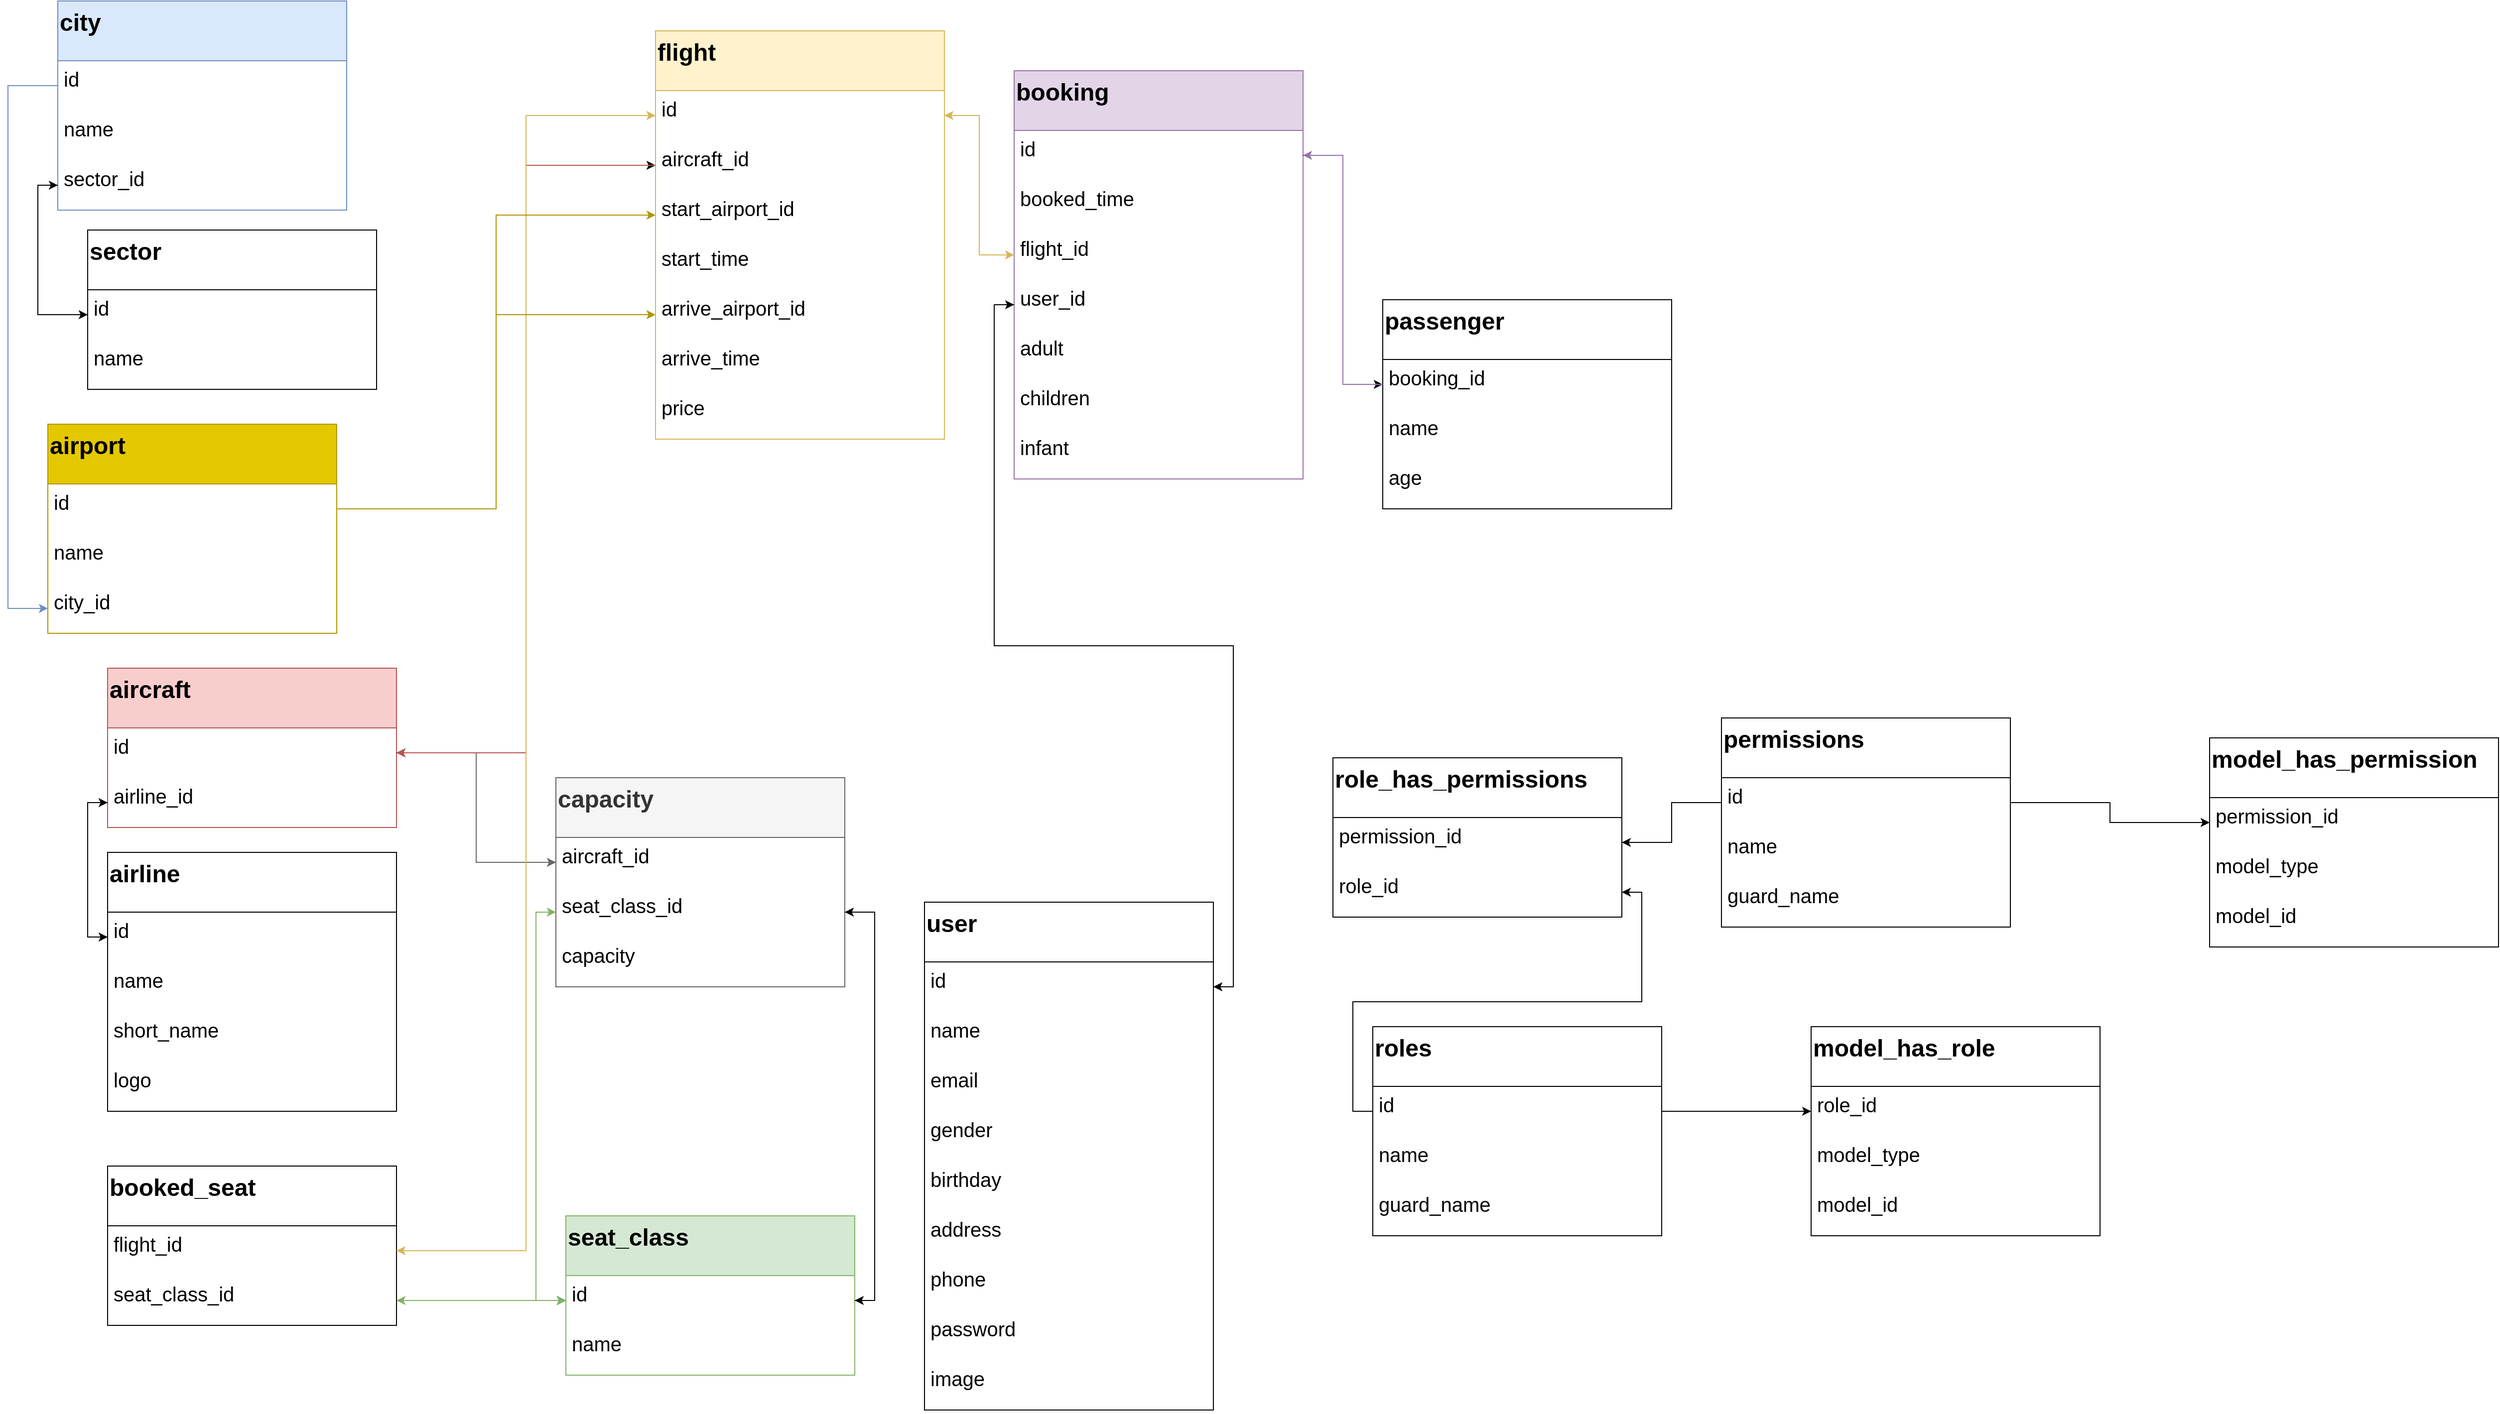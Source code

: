 <mxfile version="14.7.6" type="github">
  <diagram id="SoRXDnjwO3ZmQfN1C3io" name="Page-1">
    <mxGraphModel dx="3866" dy="1608" grid="1" gridSize="10" guides="1" tooltips="1" connect="1" arrows="1" fold="1" page="1" pageScale="1" pageWidth="583" pageHeight="827" math="0" shadow="0">
      <root>
        <mxCell id="0" />
        <mxCell id="1" parent="0" />
        <mxCell id="cjGhIyGhjkN-l4axuEIg-139" value="aircraft" style="swimlane;fontStyle=1;childLayout=stackLayout;horizontal=1;startSize=60;horizontalStack=0;resizeParent=1;resizeParentMax=0;resizeLast=0;collapsible=1;marginBottom=0;fontSize=24;strokeColor=#b85450;align=left;verticalAlign=top;fillColor=#f8cecc;" parent="1" vertex="1">
          <mxGeometry x="-750" y="690" width="290" height="160" as="geometry">
            <mxRectangle x="550" y="930" width="110" height="60" as="alternateBounds" />
          </mxGeometry>
        </mxCell>
        <mxCell id="cjGhIyGhjkN-l4axuEIg-140" value="id" style="text;strokeColor=none;fillColor=none;align=left;verticalAlign=top;spacingLeft=4;spacingRight=4;overflow=hidden;rotatable=0;points=[[0,0.5],[1,0.5]];portConstraint=eastwest;fontSize=20;" parent="cjGhIyGhjkN-l4axuEIg-139" vertex="1">
          <mxGeometry y="60" width="290" height="50" as="geometry" />
        </mxCell>
        <mxCell id="cjGhIyGhjkN-l4axuEIg-141" value="airline_id" style="text;strokeColor=none;fillColor=none;align=left;verticalAlign=top;spacingLeft=4;spacingRight=4;overflow=hidden;rotatable=0;points=[[0,0.5],[1,0.5]];portConstraint=eastwest;fontSize=20;" parent="cjGhIyGhjkN-l4axuEIg-139" vertex="1">
          <mxGeometry y="110" width="290" height="50" as="geometry" />
        </mxCell>
        <mxCell id="cjGhIyGhjkN-l4axuEIg-152" value="airline" style="swimlane;fontStyle=1;childLayout=stackLayout;horizontal=1;startSize=60;horizontalStack=0;resizeParent=1;resizeParentMax=0;resizeLast=0;collapsible=1;marginBottom=0;fontSize=24;strokeColor=#000000;align=left;verticalAlign=top;" parent="1" vertex="1">
          <mxGeometry x="-750" y="875" width="290" height="260" as="geometry">
            <mxRectangle x="550" y="930" width="110" height="60" as="alternateBounds" />
          </mxGeometry>
        </mxCell>
        <mxCell id="cjGhIyGhjkN-l4axuEIg-153" value="id" style="text;strokeColor=none;fillColor=none;align=left;verticalAlign=top;spacingLeft=4;spacingRight=4;overflow=hidden;rotatable=0;points=[[0,0.5],[1,0.5]];portConstraint=eastwest;fontSize=20;" parent="cjGhIyGhjkN-l4axuEIg-152" vertex="1">
          <mxGeometry y="60" width="290" height="50" as="geometry" />
        </mxCell>
        <mxCell id="cjGhIyGhjkN-l4axuEIg-154" value="name" style="text;strokeColor=none;fillColor=none;align=left;verticalAlign=top;spacingLeft=4;spacingRight=4;overflow=hidden;rotatable=0;points=[[0,0.5],[1,0.5]];portConstraint=eastwest;fontSize=20;" parent="cjGhIyGhjkN-l4axuEIg-152" vertex="1">
          <mxGeometry y="110" width="290" height="50" as="geometry" />
        </mxCell>
        <mxCell id="cjGhIyGhjkN-l4axuEIg-155" value="short_name" style="text;strokeColor=none;fillColor=none;align=left;verticalAlign=top;spacingLeft=4;spacingRight=4;overflow=hidden;rotatable=0;points=[[0,0.5],[1,0.5]];portConstraint=eastwest;fontSize=20;" parent="cjGhIyGhjkN-l4axuEIg-152" vertex="1">
          <mxGeometry y="160" width="290" height="50" as="geometry" />
        </mxCell>
        <mxCell id="cjGhIyGhjkN-l4axuEIg-156" value="logo" style="text;strokeColor=none;fillColor=none;align=left;verticalAlign=top;spacingLeft=4;spacingRight=4;overflow=hidden;rotatable=0;points=[[0,0.5],[1,0.5]];portConstraint=eastwest;fontSize=20;" parent="cjGhIyGhjkN-l4axuEIg-152" vertex="1">
          <mxGeometry y="210" width="290" height="50" as="geometry" />
        </mxCell>
        <mxCell id="cjGhIyGhjkN-l4axuEIg-157" value="booked_seat" style="swimlane;fontStyle=1;childLayout=stackLayout;horizontal=1;startSize=60;horizontalStack=0;resizeParent=1;resizeParentMax=0;resizeLast=0;collapsible=1;marginBottom=0;fontSize=24;strokeColor=#000000;align=left;verticalAlign=top;" parent="1" vertex="1">
          <mxGeometry x="-750" y="1190" width="290" height="160" as="geometry">
            <mxRectangle x="550" y="930" width="110" height="60" as="alternateBounds" />
          </mxGeometry>
        </mxCell>
        <mxCell id="cjGhIyGhjkN-l4axuEIg-158" value="flight_id" style="text;strokeColor=none;fillColor=none;align=left;verticalAlign=top;spacingLeft=4;spacingRight=4;overflow=hidden;rotatable=0;points=[[0,0.5],[1,0.5]];portConstraint=eastwest;fontSize=20;" parent="cjGhIyGhjkN-l4axuEIg-157" vertex="1">
          <mxGeometry y="60" width="290" height="50" as="geometry" />
        </mxCell>
        <mxCell id="cjGhIyGhjkN-l4axuEIg-159" value="seat_class_id" style="text;strokeColor=none;fillColor=none;align=left;verticalAlign=top;spacingLeft=4;spacingRight=4;overflow=hidden;rotatable=0;points=[[0,0.5],[1,0.5]];portConstraint=eastwest;fontSize=20;" parent="cjGhIyGhjkN-l4axuEIg-157" vertex="1">
          <mxGeometry y="110" width="290" height="50" as="geometry" />
        </mxCell>
        <mxCell id="cjGhIyGhjkN-l4axuEIg-160" value="booking" style="swimlane;fontStyle=1;childLayout=stackLayout;horizontal=1;startSize=60;horizontalStack=0;resizeParent=1;resizeParentMax=0;resizeLast=0;collapsible=1;marginBottom=0;fontSize=24;strokeColor=#9673a6;align=left;verticalAlign=top;fillColor=#e1d5e7;" parent="1" vertex="1">
          <mxGeometry x="160" y="90" width="290" height="410" as="geometry">
            <mxRectangle x="550" y="930" width="110" height="60" as="alternateBounds" />
          </mxGeometry>
        </mxCell>
        <mxCell id="cjGhIyGhjkN-l4axuEIg-161" value="id" style="text;strokeColor=none;fillColor=none;align=left;verticalAlign=top;spacingLeft=4;spacingRight=4;overflow=hidden;rotatable=0;points=[[0,0.5],[1,0.5]];portConstraint=eastwest;fontSize=20;" parent="cjGhIyGhjkN-l4axuEIg-160" vertex="1">
          <mxGeometry y="60" width="290" height="50" as="geometry" />
        </mxCell>
        <mxCell id="cjGhIyGhjkN-l4axuEIg-162" value="booked_time" style="text;strokeColor=none;fillColor=none;align=left;verticalAlign=top;spacingLeft=4;spacingRight=4;overflow=hidden;rotatable=0;points=[[0,0.5],[1,0.5]];portConstraint=eastwest;fontSize=20;" parent="cjGhIyGhjkN-l4axuEIg-160" vertex="1">
          <mxGeometry y="110" width="290" height="50" as="geometry" />
        </mxCell>
        <mxCell id="cjGhIyGhjkN-l4axuEIg-163" value="flight_id" style="text;strokeColor=none;fillColor=none;align=left;verticalAlign=top;spacingLeft=4;spacingRight=4;overflow=hidden;rotatable=0;points=[[0,0.5],[1,0.5]];portConstraint=eastwest;fontSize=20;" parent="cjGhIyGhjkN-l4axuEIg-160" vertex="1">
          <mxGeometry y="160" width="290" height="50" as="geometry" />
        </mxCell>
        <mxCell id="cjGhIyGhjkN-l4axuEIg-164" value="user_id" style="text;strokeColor=none;fillColor=none;align=left;verticalAlign=top;spacingLeft=4;spacingRight=4;overflow=hidden;rotatable=0;points=[[0,0.5],[1,0.5]];portConstraint=eastwest;fontSize=20;" parent="cjGhIyGhjkN-l4axuEIg-160" vertex="1">
          <mxGeometry y="210" width="290" height="50" as="geometry" />
        </mxCell>
        <mxCell id="cjGhIyGhjkN-l4axuEIg-165" value="adult" style="text;strokeColor=none;fillColor=none;align=left;verticalAlign=top;spacingLeft=4;spacingRight=4;overflow=hidden;rotatable=0;points=[[0,0.5],[1,0.5]];portConstraint=eastwest;fontSize=20;" parent="cjGhIyGhjkN-l4axuEIg-160" vertex="1">
          <mxGeometry y="260" width="290" height="50" as="geometry" />
        </mxCell>
        <mxCell id="cjGhIyGhjkN-l4axuEIg-166" value="children" style="text;strokeColor=none;fillColor=none;align=left;verticalAlign=top;spacingLeft=4;spacingRight=4;overflow=hidden;rotatable=0;points=[[0,0.5],[1,0.5]];portConstraint=eastwest;fontSize=20;" parent="cjGhIyGhjkN-l4axuEIg-160" vertex="1">
          <mxGeometry y="310" width="290" height="50" as="geometry" />
        </mxCell>
        <mxCell id="cjGhIyGhjkN-l4axuEIg-167" value="infant" style="text;strokeColor=none;fillColor=none;align=left;verticalAlign=top;spacingLeft=4;spacingRight=4;overflow=hidden;rotatable=0;points=[[0,0.5],[1,0.5]];portConstraint=eastwest;fontSize=20;" parent="cjGhIyGhjkN-l4axuEIg-160" vertex="1">
          <mxGeometry y="360" width="290" height="50" as="geometry" />
        </mxCell>
        <mxCell id="cjGhIyGhjkN-l4axuEIg-168" value="capacity" style="swimlane;fontStyle=1;childLayout=stackLayout;horizontal=1;startSize=60;horizontalStack=0;resizeParent=1;resizeParentMax=0;resizeLast=0;collapsible=1;marginBottom=0;fontSize=24;strokeColor=#666666;align=left;verticalAlign=top;fillColor=#f5f5f5;fontColor=#333333;" parent="1" vertex="1">
          <mxGeometry x="-300" y="800" width="290" height="210" as="geometry">
            <mxRectangle x="550" y="930" width="110" height="60" as="alternateBounds" />
          </mxGeometry>
        </mxCell>
        <mxCell id="cjGhIyGhjkN-l4axuEIg-169" value="aircraft_id" style="text;strokeColor=none;fillColor=none;align=left;verticalAlign=top;spacingLeft=4;spacingRight=4;overflow=hidden;rotatable=0;points=[[0,0.5],[1,0.5]];portConstraint=eastwest;fontSize=20;" parent="cjGhIyGhjkN-l4axuEIg-168" vertex="1">
          <mxGeometry y="60" width="290" height="50" as="geometry" />
        </mxCell>
        <mxCell id="cjGhIyGhjkN-l4axuEIg-170" value="seat_class_id" style="text;strokeColor=none;fillColor=none;align=left;verticalAlign=top;spacingLeft=4;spacingRight=4;overflow=hidden;rotatable=0;points=[[0,0.5],[1,0.5]];portConstraint=eastwest;fontSize=20;" parent="cjGhIyGhjkN-l4axuEIg-168" vertex="1">
          <mxGeometry y="110" width="290" height="50" as="geometry" />
        </mxCell>
        <mxCell id="cjGhIyGhjkN-l4axuEIg-171" value="capacity" style="text;strokeColor=none;fillColor=none;align=left;verticalAlign=top;spacingLeft=4;spacingRight=4;overflow=hidden;rotatable=0;points=[[0,0.5],[1,0.5]];portConstraint=eastwest;fontSize=20;" parent="cjGhIyGhjkN-l4axuEIg-168" vertex="1">
          <mxGeometry y="160" width="290" height="50" as="geometry" />
        </mxCell>
        <mxCell id="cjGhIyGhjkN-l4axuEIg-172" value="city" style="swimlane;fontStyle=1;childLayout=stackLayout;horizontal=1;startSize=60;horizontalStack=0;resizeParent=1;resizeParentMax=0;resizeLast=0;collapsible=1;marginBottom=0;fontSize=24;strokeColor=#6c8ebf;align=left;verticalAlign=top;fillColor=#dae8fc;" parent="1" vertex="1">
          <mxGeometry x="-800" y="20" width="290" height="210" as="geometry">
            <mxRectangle x="550" y="930" width="110" height="60" as="alternateBounds" />
          </mxGeometry>
        </mxCell>
        <mxCell id="cjGhIyGhjkN-l4axuEIg-173" value="id" style="text;strokeColor=none;fillColor=none;align=left;verticalAlign=top;spacingLeft=4;spacingRight=4;overflow=hidden;rotatable=0;points=[[0,0.5],[1,0.5]];portConstraint=eastwest;fontSize=20;" parent="cjGhIyGhjkN-l4axuEIg-172" vertex="1">
          <mxGeometry y="60" width="290" height="50" as="geometry" />
        </mxCell>
        <mxCell id="cjGhIyGhjkN-l4axuEIg-174" value="name" style="text;strokeColor=none;fillColor=none;align=left;verticalAlign=top;spacingLeft=4;spacingRight=4;overflow=hidden;rotatable=0;points=[[0,0.5],[1,0.5]];portConstraint=eastwest;fontSize=20;" parent="cjGhIyGhjkN-l4axuEIg-172" vertex="1">
          <mxGeometry y="110" width="290" height="50" as="geometry" />
        </mxCell>
        <mxCell id="cjGhIyGhjkN-l4axuEIg-175" value="sector_id" style="text;strokeColor=none;fillColor=none;align=left;verticalAlign=top;spacingLeft=4;spacingRight=4;overflow=hidden;rotatable=0;points=[[0,0.5],[1,0.5]];portConstraint=eastwest;fontSize=20;" parent="cjGhIyGhjkN-l4axuEIg-172" vertex="1">
          <mxGeometry y="160" width="290" height="50" as="geometry" />
        </mxCell>
        <mxCell id="cjGhIyGhjkN-l4axuEIg-176" value="flight" style="swimlane;fontStyle=1;childLayout=stackLayout;horizontal=1;startSize=60;horizontalStack=0;resizeParent=1;resizeParentMax=0;resizeLast=0;collapsible=1;marginBottom=0;fontSize=24;strokeColor=#d6b656;align=left;verticalAlign=top;fillColor=#fff2cc;" parent="1" vertex="1">
          <mxGeometry x="-200" y="50" width="290" height="410" as="geometry">
            <mxRectangle x="550" y="930" width="110" height="60" as="alternateBounds" />
          </mxGeometry>
        </mxCell>
        <mxCell id="cjGhIyGhjkN-l4axuEIg-177" value="id" style="text;strokeColor=none;fillColor=none;align=left;verticalAlign=top;spacingLeft=4;spacingRight=4;overflow=hidden;rotatable=0;points=[[0,0.5],[1,0.5]];portConstraint=eastwest;fontSize=20;" parent="cjGhIyGhjkN-l4axuEIg-176" vertex="1">
          <mxGeometry y="60" width="290" height="50" as="geometry" />
        </mxCell>
        <mxCell id="cjGhIyGhjkN-l4axuEIg-178" value="aircraft_id" style="text;strokeColor=none;fillColor=none;align=left;verticalAlign=top;spacingLeft=4;spacingRight=4;overflow=hidden;rotatable=0;points=[[0,0.5],[1,0.5]];portConstraint=eastwest;fontSize=20;" parent="cjGhIyGhjkN-l4axuEIg-176" vertex="1">
          <mxGeometry y="110" width="290" height="50" as="geometry" />
        </mxCell>
        <mxCell id="cjGhIyGhjkN-l4axuEIg-179" value="start_airport_id" style="text;strokeColor=none;fillColor=none;align=left;verticalAlign=top;spacingLeft=4;spacingRight=4;overflow=hidden;rotatable=0;points=[[0,0.5],[1,0.5]];portConstraint=eastwest;fontSize=20;" parent="cjGhIyGhjkN-l4axuEIg-176" vertex="1">
          <mxGeometry y="160" width="290" height="50" as="geometry" />
        </mxCell>
        <mxCell id="cjGhIyGhjkN-l4axuEIg-180" value="start_time" style="text;strokeColor=none;fillColor=none;align=left;verticalAlign=top;spacingLeft=4;spacingRight=4;overflow=hidden;rotatable=0;points=[[0,0.5],[1,0.5]];portConstraint=eastwest;fontSize=20;" parent="cjGhIyGhjkN-l4axuEIg-176" vertex="1">
          <mxGeometry y="210" width="290" height="50" as="geometry" />
        </mxCell>
        <mxCell id="cjGhIyGhjkN-l4axuEIg-181" value="arrive_airport_id" style="text;strokeColor=none;fillColor=none;align=left;verticalAlign=top;spacingLeft=4;spacingRight=4;overflow=hidden;rotatable=0;points=[[0,0.5],[1,0.5]];portConstraint=eastwest;fontSize=20;" parent="cjGhIyGhjkN-l4axuEIg-176" vertex="1">
          <mxGeometry y="260" width="290" height="50" as="geometry" />
        </mxCell>
        <mxCell id="cjGhIyGhjkN-l4axuEIg-182" value="arrive_time" style="text;strokeColor=none;fillColor=none;align=left;verticalAlign=top;spacingLeft=4;spacingRight=4;overflow=hidden;rotatable=0;points=[[0,0.5],[1,0.5]];portConstraint=eastwest;fontSize=20;" parent="cjGhIyGhjkN-l4axuEIg-176" vertex="1">
          <mxGeometry y="310" width="290" height="50" as="geometry" />
        </mxCell>
        <mxCell id="cjGhIyGhjkN-l4axuEIg-183" value="price" style="text;strokeColor=none;fillColor=none;align=left;verticalAlign=top;spacingLeft=4;spacingRight=4;overflow=hidden;rotatable=0;points=[[0,0.5],[1,0.5]];portConstraint=eastwest;fontSize=20;" parent="cjGhIyGhjkN-l4axuEIg-176" vertex="1">
          <mxGeometry y="360" width="290" height="50" as="geometry" />
        </mxCell>
        <mxCell id="cjGhIyGhjkN-l4axuEIg-184" value="model_has_permission" style="swimlane;fontStyle=1;childLayout=stackLayout;horizontal=1;startSize=60;horizontalStack=0;resizeParent=1;resizeParentMax=0;resizeLast=0;collapsible=1;marginBottom=0;fontSize=24;strokeColor=#000000;align=left;verticalAlign=top;" parent="1" vertex="1">
          <mxGeometry x="1360" y="760" width="290" height="210" as="geometry">
            <mxRectangle x="550" y="930" width="110" height="60" as="alternateBounds" />
          </mxGeometry>
        </mxCell>
        <mxCell id="cjGhIyGhjkN-l4axuEIg-185" value="permission_id" style="text;strokeColor=none;fillColor=none;align=left;verticalAlign=top;spacingLeft=4;spacingRight=4;overflow=hidden;rotatable=0;points=[[0,0.5],[1,0.5]];portConstraint=eastwest;fontSize=20;" parent="cjGhIyGhjkN-l4axuEIg-184" vertex="1">
          <mxGeometry y="60" width="290" height="50" as="geometry" />
        </mxCell>
        <mxCell id="cjGhIyGhjkN-l4axuEIg-186" value="model_type" style="text;strokeColor=none;fillColor=none;align=left;verticalAlign=top;spacingLeft=4;spacingRight=4;overflow=hidden;rotatable=0;points=[[0,0.5],[1,0.5]];portConstraint=eastwest;fontSize=20;" parent="cjGhIyGhjkN-l4axuEIg-184" vertex="1">
          <mxGeometry y="110" width="290" height="50" as="geometry" />
        </mxCell>
        <mxCell id="cjGhIyGhjkN-l4axuEIg-187" value="model_id" style="text;strokeColor=none;fillColor=none;align=left;verticalAlign=top;spacingLeft=4;spacingRight=4;overflow=hidden;rotatable=0;points=[[0,0.5],[1,0.5]];portConstraint=eastwest;fontSize=20;" parent="cjGhIyGhjkN-l4axuEIg-184" vertex="1">
          <mxGeometry y="160" width="290" height="50" as="geometry" />
        </mxCell>
        <mxCell id="cjGhIyGhjkN-l4axuEIg-188" value="model_has_role" style="swimlane;fontStyle=1;childLayout=stackLayout;horizontal=1;startSize=60;horizontalStack=0;resizeParent=1;resizeParentMax=0;resizeLast=0;collapsible=1;marginBottom=0;fontSize=24;strokeColor=#000000;align=left;verticalAlign=top;" parent="1" vertex="1">
          <mxGeometry x="960" y="1050" width="290" height="210" as="geometry">
            <mxRectangle x="550" y="930" width="110" height="60" as="alternateBounds" />
          </mxGeometry>
        </mxCell>
        <mxCell id="cjGhIyGhjkN-l4axuEIg-189" value="role_id" style="text;strokeColor=none;fillColor=none;align=left;verticalAlign=top;spacingLeft=4;spacingRight=4;overflow=hidden;rotatable=0;points=[[0,0.5],[1,0.5]];portConstraint=eastwest;fontSize=20;" parent="cjGhIyGhjkN-l4axuEIg-188" vertex="1">
          <mxGeometry y="60" width="290" height="50" as="geometry" />
        </mxCell>
        <mxCell id="cjGhIyGhjkN-l4axuEIg-190" value="model_type" style="text;strokeColor=none;fillColor=none;align=left;verticalAlign=top;spacingLeft=4;spacingRight=4;overflow=hidden;rotatable=0;points=[[0,0.5],[1,0.5]];portConstraint=eastwest;fontSize=20;" parent="cjGhIyGhjkN-l4axuEIg-188" vertex="1">
          <mxGeometry y="110" width="290" height="50" as="geometry" />
        </mxCell>
        <mxCell id="cjGhIyGhjkN-l4axuEIg-191" value="model_id" style="text;strokeColor=none;fillColor=none;align=left;verticalAlign=top;spacingLeft=4;spacingRight=4;overflow=hidden;rotatable=0;points=[[0,0.5],[1,0.5]];portConstraint=eastwest;fontSize=20;" parent="cjGhIyGhjkN-l4axuEIg-188" vertex="1">
          <mxGeometry y="160" width="290" height="50" as="geometry" />
        </mxCell>
        <mxCell id="cjGhIyGhjkN-l4axuEIg-192" value="passenger" style="swimlane;fontStyle=1;childLayout=stackLayout;horizontal=1;startSize=60;horizontalStack=0;resizeParent=1;resizeParentMax=0;resizeLast=0;collapsible=1;marginBottom=0;fontSize=24;strokeColor=#000000;align=left;verticalAlign=top;" parent="1" vertex="1">
          <mxGeometry x="530" y="320" width="290" height="210" as="geometry">
            <mxRectangle x="550" y="930" width="110" height="60" as="alternateBounds" />
          </mxGeometry>
        </mxCell>
        <mxCell id="cjGhIyGhjkN-l4axuEIg-193" value="booking_id" style="text;strokeColor=none;fillColor=none;align=left;verticalAlign=top;spacingLeft=4;spacingRight=4;overflow=hidden;rotatable=0;points=[[0,0.5],[1,0.5]];portConstraint=eastwest;fontSize=20;" parent="cjGhIyGhjkN-l4axuEIg-192" vertex="1">
          <mxGeometry y="60" width="290" height="50" as="geometry" />
        </mxCell>
        <mxCell id="cjGhIyGhjkN-l4axuEIg-194" value="name" style="text;strokeColor=none;fillColor=none;align=left;verticalAlign=top;spacingLeft=4;spacingRight=4;overflow=hidden;rotatable=0;points=[[0,0.5],[1,0.5]];portConstraint=eastwest;fontSize=20;" parent="cjGhIyGhjkN-l4axuEIg-192" vertex="1">
          <mxGeometry y="110" width="290" height="50" as="geometry" />
        </mxCell>
        <mxCell id="cjGhIyGhjkN-l4axuEIg-195" value="age" style="text;strokeColor=none;fillColor=none;align=left;verticalAlign=top;spacingLeft=4;spacingRight=4;overflow=hidden;rotatable=0;points=[[0,0.5],[1,0.5]];portConstraint=eastwest;fontSize=20;" parent="cjGhIyGhjkN-l4axuEIg-192" vertex="1">
          <mxGeometry y="160" width="290" height="50" as="geometry" />
        </mxCell>
        <mxCell id="cjGhIyGhjkN-l4axuEIg-200" value="roles" style="swimlane;fontStyle=1;childLayout=stackLayout;horizontal=1;startSize=60;horizontalStack=0;resizeParent=1;resizeParentMax=0;resizeLast=0;collapsible=1;marginBottom=0;fontSize=24;strokeColor=#000000;align=left;verticalAlign=top;" parent="1" vertex="1">
          <mxGeometry x="520" y="1050" width="290" height="210" as="geometry">
            <mxRectangle x="550" y="930" width="110" height="60" as="alternateBounds" />
          </mxGeometry>
        </mxCell>
        <mxCell id="cjGhIyGhjkN-l4axuEIg-201" value="id" style="text;strokeColor=none;fillColor=none;align=left;verticalAlign=top;spacingLeft=4;spacingRight=4;overflow=hidden;rotatable=0;points=[[0,0.5],[1,0.5]];portConstraint=eastwest;fontSize=20;" parent="cjGhIyGhjkN-l4axuEIg-200" vertex="1">
          <mxGeometry y="60" width="290" height="50" as="geometry" />
        </mxCell>
        <mxCell id="cjGhIyGhjkN-l4axuEIg-202" value="name" style="text;strokeColor=none;fillColor=none;align=left;verticalAlign=top;spacingLeft=4;spacingRight=4;overflow=hidden;rotatable=0;points=[[0,0.5],[1,0.5]];portConstraint=eastwest;fontSize=20;" parent="cjGhIyGhjkN-l4axuEIg-200" vertex="1">
          <mxGeometry y="110" width="290" height="50" as="geometry" />
        </mxCell>
        <mxCell id="cjGhIyGhjkN-l4axuEIg-203" value="guard_name" style="text;strokeColor=none;fillColor=none;align=left;verticalAlign=top;spacingLeft=4;spacingRight=4;overflow=hidden;rotatable=0;points=[[0,0.5],[1,0.5]];portConstraint=eastwest;fontSize=20;" parent="cjGhIyGhjkN-l4axuEIg-200" vertex="1">
          <mxGeometry y="160" width="290" height="50" as="geometry" />
        </mxCell>
        <mxCell id="cjGhIyGhjkN-l4axuEIg-204" value="role_has_permissions" style="swimlane;fontStyle=1;childLayout=stackLayout;horizontal=1;startSize=60;horizontalStack=0;resizeParent=1;resizeParentMax=0;resizeLast=0;collapsible=1;marginBottom=0;fontSize=24;strokeColor=#000000;align=left;verticalAlign=top;" parent="1" vertex="1">
          <mxGeometry x="480" y="780" width="290" height="160" as="geometry">
            <mxRectangle x="550" y="930" width="110" height="60" as="alternateBounds" />
          </mxGeometry>
        </mxCell>
        <mxCell id="cjGhIyGhjkN-l4axuEIg-205" value="permission_id" style="text;strokeColor=none;fillColor=none;align=left;verticalAlign=top;spacingLeft=4;spacingRight=4;overflow=hidden;rotatable=0;points=[[0,0.5],[1,0.5]];portConstraint=eastwest;fontSize=20;" parent="cjGhIyGhjkN-l4axuEIg-204" vertex="1">
          <mxGeometry y="60" width="290" height="50" as="geometry" />
        </mxCell>
        <mxCell id="cjGhIyGhjkN-l4axuEIg-206" value="role_id" style="text;strokeColor=none;fillColor=none;align=left;verticalAlign=top;spacingLeft=4;spacingRight=4;overflow=hidden;rotatable=0;points=[[0,0.5],[1,0.5]];portConstraint=eastwest;fontSize=20;" parent="cjGhIyGhjkN-l4axuEIg-204" vertex="1">
          <mxGeometry y="110" width="290" height="50" as="geometry" />
        </mxCell>
        <mxCell id="cjGhIyGhjkN-l4axuEIg-207" value="seat_class" style="swimlane;fontStyle=1;childLayout=stackLayout;horizontal=1;startSize=60;horizontalStack=0;resizeParent=1;resizeParentMax=0;resizeLast=0;collapsible=1;marginBottom=0;fontSize=24;strokeColor=#82b366;align=left;verticalAlign=top;fillColor=#d5e8d4;" parent="1" vertex="1">
          <mxGeometry x="-290" y="1240" width="290" height="160" as="geometry">
            <mxRectangle x="550" y="930" width="110" height="60" as="alternateBounds" />
          </mxGeometry>
        </mxCell>
        <mxCell id="cjGhIyGhjkN-l4axuEIg-208" value="id" style="text;strokeColor=none;fillColor=none;align=left;verticalAlign=top;spacingLeft=4;spacingRight=4;overflow=hidden;rotatable=0;points=[[0,0.5],[1,0.5]];portConstraint=eastwest;fontSize=20;" parent="cjGhIyGhjkN-l4axuEIg-207" vertex="1">
          <mxGeometry y="60" width="290" height="50" as="geometry" />
        </mxCell>
        <mxCell id="cjGhIyGhjkN-l4axuEIg-209" value="name" style="text;strokeColor=none;fillColor=none;align=left;verticalAlign=top;spacingLeft=4;spacingRight=4;overflow=hidden;rotatable=0;points=[[0,0.5],[1,0.5]];portConstraint=eastwest;fontSize=20;" parent="cjGhIyGhjkN-l4axuEIg-207" vertex="1">
          <mxGeometry y="110" width="290" height="50" as="geometry" />
        </mxCell>
        <mxCell id="cjGhIyGhjkN-l4axuEIg-210" value="sector" style="swimlane;fontStyle=1;childLayout=stackLayout;horizontal=1;startSize=60;horizontalStack=0;resizeParent=1;resizeParentMax=0;resizeLast=0;collapsible=1;marginBottom=0;fontSize=24;strokeColor=#000000;align=left;verticalAlign=top;" parent="1" vertex="1">
          <mxGeometry x="-770" y="250" width="290" height="160" as="geometry">
            <mxRectangle x="550" y="930" width="110" height="60" as="alternateBounds" />
          </mxGeometry>
        </mxCell>
        <mxCell id="cjGhIyGhjkN-l4axuEIg-211" value="id" style="text;strokeColor=none;fillColor=none;align=left;verticalAlign=top;spacingLeft=4;spacingRight=4;overflow=hidden;rotatable=0;points=[[0,0.5],[1,0.5]];portConstraint=eastwest;fontSize=20;" parent="cjGhIyGhjkN-l4axuEIg-210" vertex="1">
          <mxGeometry y="60" width="290" height="50" as="geometry" />
        </mxCell>
        <mxCell id="cjGhIyGhjkN-l4axuEIg-212" value="name" style="text;strokeColor=none;fillColor=none;align=left;verticalAlign=top;spacingLeft=4;spacingRight=4;overflow=hidden;rotatable=0;points=[[0,0.5],[1,0.5]];portConstraint=eastwest;fontSize=20;" parent="cjGhIyGhjkN-l4axuEIg-210" vertex="1">
          <mxGeometry y="110" width="290" height="50" as="geometry" />
        </mxCell>
        <mxCell id="cjGhIyGhjkN-l4axuEIg-213" value="user" style="swimlane;fontStyle=1;childLayout=stackLayout;horizontal=1;startSize=60;horizontalStack=0;resizeParent=1;resizeParentMax=0;resizeLast=0;collapsible=1;marginBottom=0;fontSize=24;strokeColor=#000000;align=left;verticalAlign=top;" parent="1" vertex="1">
          <mxGeometry x="70" y="925" width="290" height="510" as="geometry">
            <mxRectangle x="50" y="715" width="110" height="60" as="alternateBounds" />
          </mxGeometry>
        </mxCell>
        <mxCell id="cjGhIyGhjkN-l4axuEIg-214" value="id" style="text;strokeColor=none;fillColor=none;align=left;verticalAlign=top;spacingLeft=4;spacingRight=4;overflow=hidden;rotatable=0;points=[[0,0.5],[1,0.5]];portConstraint=eastwest;fontSize=20;" parent="cjGhIyGhjkN-l4axuEIg-213" vertex="1">
          <mxGeometry y="60" width="290" height="50" as="geometry" />
        </mxCell>
        <mxCell id="cjGhIyGhjkN-l4axuEIg-215" value="name" style="text;strokeColor=none;fillColor=none;align=left;verticalAlign=top;spacingLeft=4;spacingRight=4;overflow=hidden;rotatable=0;points=[[0,0.5],[1,0.5]];portConstraint=eastwest;fontSize=20;" parent="cjGhIyGhjkN-l4axuEIg-213" vertex="1">
          <mxGeometry y="110" width="290" height="50" as="geometry" />
        </mxCell>
        <mxCell id="cjGhIyGhjkN-l4axuEIg-216" value="email" style="text;strokeColor=none;fillColor=none;align=left;verticalAlign=top;spacingLeft=4;spacingRight=4;overflow=hidden;rotatable=0;points=[[0,0.5],[1,0.5]];portConstraint=eastwest;fontSize=20;" parent="cjGhIyGhjkN-l4axuEIg-213" vertex="1">
          <mxGeometry y="160" width="290" height="50" as="geometry" />
        </mxCell>
        <mxCell id="cjGhIyGhjkN-l4axuEIg-217" value="gender" style="text;strokeColor=none;fillColor=none;align=left;verticalAlign=top;spacingLeft=4;spacingRight=4;overflow=hidden;rotatable=0;points=[[0,0.5],[1,0.5]];portConstraint=eastwest;fontSize=20;" parent="cjGhIyGhjkN-l4axuEIg-213" vertex="1">
          <mxGeometry y="210" width="290" height="50" as="geometry" />
        </mxCell>
        <mxCell id="cjGhIyGhjkN-l4axuEIg-218" value="birthday" style="text;strokeColor=none;fillColor=none;align=left;verticalAlign=top;spacingLeft=4;spacingRight=4;overflow=hidden;rotatable=0;points=[[0,0.5],[1,0.5]];portConstraint=eastwest;fontSize=20;" parent="cjGhIyGhjkN-l4axuEIg-213" vertex="1">
          <mxGeometry y="260" width="290" height="50" as="geometry" />
        </mxCell>
        <mxCell id="cjGhIyGhjkN-l4axuEIg-219" value="address" style="text;strokeColor=none;fillColor=none;align=left;verticalAlign=top;spacingLeft=4;spacingRight=4;overflow=hidden;rotatable=0;points=[[0,0.5],[1,0.5]];portConstraint=eastwest;fontSize=20;" parent="cjGhIyGhjkN-l4axuEIg-213" vertex="1">
          <mxGeometry y="310" width="290" height="50" as="geometry" />
        </mxCell>
        <mxCell id="cjGhIyGhjkN-l4axuEIg-220" value="phone" style="text;strokeColor=none;fillColor=none;align=left;verticalAlign=top;spacingLeft=4;spacingRight=4;overflow=hidden;rotatable=0;points=[[0,0.5],[1,0.5]];portConstraint=eastwest;fontSize=20;" parent="cjGhIyGhjkN-l4axuEIg-213" vertex="1">
          <mxGeometry y="360" width="290" height="50" as="geometry" />
        </mxCell>
        <mxCell id="cjGhIyGhjkN-l4axuEIg-224" value="password" style="text;strokeColor=none;fillColor=none;align=left;verticalAlign=top;spacingLeft=4;spacingRight=4;overflow=hidden;rotatable=0;points=[[0,0.5],[1,0.5]];portConstraint=eastwest;fontSize=20;" parent="cjGhIyGhjkN-l4axuEIg-213" vertex="1">
          <mxGeometry y="410" width="290" height="50" as="geometry" />
        </mxCell>
        <mxCell id="cjGhIyGhjkN-l4axuEIg-225" value="image" style="text;strokeColor=none;fillColor=none;align=left;verticalAlign=top;spacingLeft=4;spacingRight=4;overflow=hidden;rotatable=0;points=[[0,0.5],[1,0.5]];portConstraint=eastwest;fontSize=20;" parent="cjGhIyGhjkN-l4axuEIg-213" vertex="1">
          <mxGeometry y="460" width="290" height="50" as="geometry" />
        </mxCell>
        <mxCell id="cjGhIyGhjkN-l4axuEIg-227" style="edgeStyle=orthogonalEdgeStyle;rounded=0;orthogonalLoop=1;jettySize=auto;html=1;exitX=1;exitY=0.5;exitDx=0;exitDy=0;entryX=0;entryY=0.5;entryDx=0;entryDy=0;fontSize=20;" parent="1" source="cjGhIyGhjkN-l4axuEIg-197" target="cjGhIyGhjkN-l4axuEIg-185" edge="1">
          <mxGeometry relative="1" as="geometry" />
        </mxCell>
        <mxCell id="cjGhIyGhjkN-l4axuEIg-196" value="permissions" style="swimlane;fontStyle=1;childLayout=stackLayout;horizontal=1;startSize=60;horizontalStack=0;resizeParent=1;resizeParentMax=0;resizeLast=0;collapsible=1;marginBottom=0;fontSize=24;strokeColor=#000000;align=left;verticalAlign=top;" parent="1" vertex="1">
          <mxGeometry x="870" y="740" width="290" height="210" as="geometry">
            <mxRectangle x="550" y="930" width="110" height="60" as="alternateBounds" />
          </mxGeometry>
        </mxCell>
        <mxCell id="cjGhIyGhjkN-l4axuEIg-197" value="id" style="text;strokeColor=none;fillColor=none;align=left;verticalAlign=top;spacingLeft=4;spacingRight=4;overflow=hidden;rotatable=0;points=[[0,0.5],[1,0.5]];portConstraint=eastwest;fontSize=20;" parent="cjGhIyGhjkN-l4axuEIg-196" vertex="1">
          <mxGeometry y="60" width="290" height="50" as="geometry" />
        </mxCell>
        <mxCell id="cjGhIyGhjkN-l4axuEIg-198" value="name" style="text;strokeColor=none;fillColor=none;align=left;verticalAlign=top;spacingLeft=4;spacingRight=4;overflow=hidden;rotatable=0;points=[[0,0.5],[1,0.5]];portConstraint=eastwest;fontSize=20;" parent="cjGhIyGhjkN-l4axuEIg-196" vertex="1">
          <mxGeometry y="110" width="290" height="50" as="geometry" />
        </mxCell>
        <mxCell id="cjGhIyGhjkN-l4axuEIg-199" value="guard_name" style="text;strokeColor=none;fillColor=none;align=left;verticalAlign=top;spacingLeft=4;spacingRight=4;overflow=hidden;rotatable=0;points=[[0,0.5],[1,0.5]];portConstraint=eastwest;fontSize=20;" parent="cjGhIyGhjkN-l4axuEIg-196" vertex="1">
          <mxGeometry y="160" width="290" height="50" as="geometry" />
        </mxCell>
        <mxCell id="cjGhIyGhjkN-l4axuEIg-228" style="edgeStyle=orthogonalEdgeStyle;rounded=0;orthogonalLoop=1;jettySize=auto;html=1;exitX=0;exitY=0.5;exitDx=0;exitDy=0;fontSize=20;" parent="1" source="cjGhIyGhjkN-l4axuEIg-197" target="cjGhIyGhjkN-l4axuEIg-205" edge="1">
          <mxGeometry relative="1" as="geometry" />
        </mxCell>
        <mxCell id="cjGhIyGhjkN-l4axuEIg-229" style="edgeStyle=orthogonalEdgeStyle;rounded=0;orthogonalLoop=1;jettySize=auto;html=1;exitX=1;exitY=0.5;exitDx=0;exitDy=0;fontSize=20;" parent="1" source="cjGhIyGhjkN-l4axuEIg-201" target="cjGhIyGhjkN-l4axuEIg-189" edge="1">
          <mxGeometry relative="1" as="geometry" />
        </mxCell>
        <mxCell id="cjGhIyGhjkN-l4axuEIg-230" style="edgeStyle=orthogonalEdgeStyle;rounded=0;orthogonalLoop=1;jettySize=auto;html=1;exitX=0;exitY=0.5;exitDx=0;exitDy=0;fontSize=20;" parent="1" source="cjGhIyGhjkN-l4axuEIg-201" target="cjGhIyGhjkN-l4axuEIg-206" edge="1">
          <mxGeometry relative="1" as="geometry" />
        </mxCell>
        <mxCell id="cjGhIyGhjkN-l4axuEIg-239" style="edgeStyle=orthogonalEdgeStyle;rounded=0;orthogonalLoop=1;jettySize=auto;html=1;exitX=1;exitY=0.5;exitDx=0;exitDy=0;entryX=0;entryY=0.5;entryDx=0;entryDy=0;fontSize=20;" parent="1" source="cjGhIyGhjkN-l4axuEIg-159" target="cjGhIyGhjkN-l4axuEIg-208" edge="1">
          <mxGeometry relative="1" as="geometry" />
        </mxCell>
        <mxCell id="cjGhIyGhjkN-l4axuEIg-240" style="edgeStyle=orthogonalEdgeStyle;rounded=0;orthogonalLoop=1;jettySize=auto;html=1;exitX=0;exitY=0.5;exitDx=0;exitDy=0;entryX=1;entryY=0.5;entryDx=0;entryDy=0;fontSize=20;fillColor=#d5e8d4;strokeColor=#82b366;" parent="1" source="cjGhIyGhjkN-l4axuEIg-208" target="cjGhIyGhjkN-l4axuEIg-159" edge="1">
          <mxGeometry relative="1" as="geometry" />
        </mxCell>
        <mxCell id="cjGhIyGhjkN-l4axuEIg-241" style="edgeStyle=orthogonalEdgeStyle;rounded=0;orthogonalLoop=1;jettySize=auto;html=1;exitX=1;exitY=0.5;exitDx=0;exitDy=0;entryX=0;entryY=0.5;entryDx=0;entryDy=0;fontSize=20;fillColor=#f5f5f5;strokeColor=#666666;" parent="1" source="cjGhIyGhjkN-l4axuEIg-140" target="cjGhIyGhjkN-l4axuEIg-169" edge="1">
          <mxGeometry relative="1" as="geometry" />
        </mxCell>
        <mxCell id="cjGhIyGhjkN-l4axuEIg-242" style="edgeStyle=orthogonalEdgeStyle;rounded=0;orthogonalLoop=1;jettySize=auto;html=1;exitX=0;exitY=0.5;exitDx=0;exitDy=0;entryX=1;entryY=0.5;entryDx=0;entryDy=0;fontSize=20;fillColor=#f5f5f5;strokeColor=#666666;" parent="1" source="cjGhIyGhjkN-l4axuEIg-169" target="cjGhIyGhjkN-l4axuEIg-140" edge="1">
          <mxGeometry relative="1" as="geometry" />
        </mxCell>
        <mxCell id="cjGhIyGhjkN-l4axuEIg-243" style="edgeStyle=orthogonalEdgeStyle;rounded=0;orthogonalLoop=1;jettySize=auto;html=1;exitX=1;exitY=0.5;exitDx=0;exitDy=0;entryX=1;entryY=0.5;entryDx=0;entryDy=0;fontSize=20;" parent="1" source="cjGhIyGhjkN-l4axuEIg-208" target="cjGhIyGhjkN-l4axuEIg-170" edge="1">
          <mxGeometry relative="1" as="geometry" />
        </mxCell>
        <mxCell id="cjGhIyGhjkN-l4axuEIg-244" style="edgeStyle=orthogonalEdgeStyle;rounded=0;orthogonalLoop=1;jettySize=auto;html=1;exitX=1;exitY=0.5;exitDx=0;exitDy=0;entryX=1;entryY=0.5;entryDx=0;entryDy=0;fontSize=20;" parent="1" source="cjGhIyGhjkN-l4axuEIg-170" target="cjGhIyGhjkN-l4axuEIg-208" edge="1">
          <mxGeometry relative="1" as="geometry" />
        </mxCell>
        <mxCell id="cjGhIyGhjkN-l4axuEIg-245" style="edgeStyle=orthogonalEdgeStyle;rounded=0;orthogonalLoop=1;jettySize=auto;html=1;exitX=1;exitY=0.5;exitDx=0;exitDy=0;entryX=0;entryY=0.5;entryDx=0;entryDy=0;fontSize=20;" parent="1" source="cjGhIyGhjkN-l4axuEIg-161" target="cjGhIyGhjkN-l4axuEIg-193" edge="1">
          <mxGeometry relative="1" as="geometry" />
        </mxCell>
        <mxCell id="cjGhIyGhjkN-l4axuEIg-246" style="edgeStyle=orthogonalEdgeStyle;rounded=0;orthogonalLoop=1;jettySize=auto;html=1;exitX=0;exitY=0.5;exitDx=0;exitDy=0;entryX=1;entryY=0.5;entryDx=0;entryDy=0;fontSize=20;fillColor=#e1d5e7;strokeColor=#9673a6;" parent="1" source="cjGhIyGhjkN-l4axuEIg-193" target="cjGhIyGhjkN-l4axuEIg-161" edge="1">
          <mxGeometry relative="1" as="geometry" />
        </mxCell>
        <mxCell id="cjGhIyGhjkN-l4axuEIg-247" style="edgeStyle=orthogonalEdgeStyle;rounded=0;orthogonalLoop=1;jettySize=auto;html=1;exitX=1;exitY=0.5;exitDx=0;exitDy=0;entryX=0;entryY=0.5;entryDx=0;entryDy=0;fontSize=20;" parent="1" source="cjGhIyGhjkN-l4axuEIg-214" target="cjGhIyGhjkN-l4axuEIg-164" edge="1">
          <mxGeometry relative="1" as="geometry" />
        </mxCell>
        <mxCell id="cjGhIyGhjkN-l4axuEIg-248" style="edgeStyle=orthogonalEdgeStyle;rounded=0;orthogonalLoop=1;jettySize=auto;html=1;exitX=0;exitY=0.5;exitDx=0;exitDy=0;entryX=1;entryY=0.5;entryDx=0;entryDy=0;fontSize=20;" parent="1" source="cjGhIyGhjkN-l4axuEIg-164" target="cjGhIyGhjkN-l4axuEIg-214" edge="1">
          <mxGeometry relative="1" as="geometry" />
        </mxCell>
        <mxCell id="cjGhIyGhjkN-l4axuEIg-250" style="edgeStyle=orthogonalEdgeStyle;rounded=0;orthogonalLoop=1;jettySize=auto;html=1;exitX=0;exitY=0.5;exitDx=0;exitDy=0;entryX=1;entryY=0.5;entryDx=0;entryDy=0;fontSize=20;fillColor=#fff2cc;strokeColor=#d6b656;" parent="1" source="cjGhIyGhjkN-l4axuEIg-163" target="cjGhIyGhjkN-l4axuEIg-177" edge="1">
          <mxGeometry relative="1" as="geometry" />
        </mxCell>
        <mxCell id="cjGhIyGhjkN-l4axuEIg-251" style="edgeStyle=orthogonalEdgeStyle;rounded=0;orthogonalLoop=1;jettySize=auto;html=1;exitX=1;exitY=0.5;exitDx=0;exitDy=0;entryX=0;entryY=0.5;entryDx=0;entryDy=0;fontSize=20;fillColor=#fff2cc;strokeColor=#d6b656;" parent="1" source="cjGhIyGhjkN-l4axuEIg-177" target="cjGhIyGhjkN-l4axuEIg-163" edge="1">
          <mxGeometry relative="1" as="geometry" />
        </mxCell>
        <mxCell id="cjGhIyGhjkN-l4axuEIg-259" style="edgeStyle=orthogonalEdgeStyle;rounded=0;orthogonalLoop=1;jettySize=auto;html=1;exitX=0;exitY=0.5;exitDx=0;exitDy=0;entryX=0;entryY=0.5;entryDx=0;entryDy=0;fontSize=20;" parent="1" source="cjGhIyGhjkN-l4axuEIg-175" target="cjGhIyGhjkN-l4axuEIg-211" edge="1">
          <mxGeometry relative="1" as="geometry" />
        </mxCell>
        <mxCell id="cjGhIyGhjkN-l4axuEIg-260" style="edgeStyle=orthogonalEdgeStyle;rounded=0;orthogonalLoop=1;jettySize=auto;html=1;exitX=0;exitY=0.5;exitDx=0;exitDy=0;entryX=0;entryY=0.5;entryDx=0;entryDy=0;fontSize=20;" parent="1" source="cjGhIyGhjkN-l4axuEIg-211" target="cjGhIyGhjkN-l4axuEIg-175" edge="1">
          <mxGeometry relative="1" as="geometry" />
        </mxCell>
        <mxCell id="cjGhIyGhjkN-l4axuEIg-261" style="edgeStyle=orthogonalEdgeStyle;rounded=0;orthogonalLoop=1;jettySize=auto;html=1;exitX=1;exitY=0.5;exitDx=0;exitDy=0;entryX=0;entryY=0.5;entryDx=0;entryDy=0;fontSize=20;" parent="1" source="cjGhIyGhjkN-l4axuEIg-140" target="cjGhIyGhjkN-l4axuEIg-178" edge="1">
          <mxGeometry relative="1" as="geometry" />
        </mxCell>
        <mxCell id="cjGhIyGhjkN-l4axuEIg-262" style="edgeStyle=orthogonalEdgeStyle;rounded=0;orthogonalLoop=1;jettySize=auto;html=1;exitX=0;exitY=0.5;exitDx=0;exitDy=0;entryX=1;entryY=0.5;entryDx=0;entryDy=0;fontSize=20;fillColor=#f8cecc;strokeColor=#b85450;" parent="1" source="cjGhIyGhjkN-l4axuEIg-178" target="cjGhIyGhjkN-l4axuEIg-140" edge="1">
          <mxGeometry relative="1" as="geometry" />
        </mxCell>
        <mxCell id="cjGhIyGhjkN-l4axuEIg-263" style="edgeStyle=orthogonalEdgeStyle;rounded=0;orthogonalLoop=1;jettySize=auto;html=1;exitX=0;exitY=0.5;exitDx=0;exitDy=0;entryX=0;entryY=0.5;entryDx=0;entryDy=0;fontSize=20;" parent="1" source="cjGhIyGhjkN-l4axuEIg-153" target="cjGhIyGhjkN-l4axuEIg-141" edge="1">
          <mxGeometry relative="1" as="geometry" />
        </mxCell>
        <mxCell id="cjGhIyGhjkN-l4axuEIg-264" style="edgeStyle=orthogonalEdgeStyle;rounded=0;orthogonalLoop=1;jettySize=auto;html=1;exitX=0;exitY=0.5;exitDx=0;exitDy=0;entryX=0;entryY=0.5;entryDx=0;entryDy=0;fontSize=20;" parent="1" source="cjGhIyGhjkN-l4axuEIg-141" target="cjGhIyGhjkN-l4axuEIg-153" edge="1">
          <mxGeometry relative="1" as="geometry" />
        </mxCell>
        <mxCell id="cjGhIyGhjkN-l4axuEIg-267" style="edgeStyle=orthogonalEdgeStyle;rounded=0;orthogonalLoop=1;jettySize=auto;html=1;exitX=0;exitY=0.5;exitDx=0;exitDy=0;entryX=0;entryY=0.5;entryDx=0;entryDy=0;fontSize=20;fillColor=#d5e8d4;strokeColor=#82b366;" parent="1" source="cjGhIyGhjkN-l4axuEIg-208" target="cjGhIyGhjkN-l4axuEIg-170" edge="1">
          <mxGeometry relative="1" as="geometry" />
        </mxCell>
        <mxCell id="cjGhIyGhjkN-l4axuEIg-268" style="edgeStyle=orthogonalEdgeStyle;rounded=0;orthogonalLoop=1;jettySize=auto;html=1;exitX=0;exitY=0.5;exitDx=0;exitDy=0;entryX=0;entryY=0.5;entryDx=0;entryDy=0;fontSize=20;fillColor=#d5e8d4;strokeColor=#82b366;" parent="1" source="cjGhIyGhjkN-l4axuEIg-170" target="cjGhIyGhjkN-l4axuEIg-208" edge="1">
          <mxGeometry relative="1" as="geometry" />
        </mxCell>
        <mxCell id="cjGhIyGhjkN-l4axuEIg-270" style="edgeStyle=orthogonalEdgeStyle;rounded=0;orthogonalLoop=1;jettySize=auto;html=1;exitX=0;exitY=0.5;exitDx=0;exitDy=0;entryX=1;entryY=0.5;entryDx=0;entryDy=0;fontSize=20;fillColor=#fff2cc;strokeColor=#d6b656;" parent="1" source="cjGhIyGhjkN-l4axuEIg-177" target="cjGhIyGhjkN-l4axuEIg-158" edge="1">
          <mxGeometry relative="1" as="geometry" />
        </mxCell>
        <mxCell id="cjGhIyGhjkN-l4axuEIg-271" style="edgeStyle=orthogonalEdgeStyle;rounded=0;orthogonalLoop=1;jettySize=auto;html=1;exitX=1;exitY=0.5;exitDx=0;exitDy=0;entryX=0;entryY=0.5;entryDx=0;entryDy=0;fontSize=20;fillColor=#fff2cc;strokeColor=#d6b656;" parent="1" source="cjGhIyGhjkN-l4axuEIg-158" target="cjGhIyGhjkN-l4axuEIg-177" edge="1">
          <mxGeometry relative="1" as="geometry" />
        </mxCell>
        <mxCell id="kM9EDb7U-N0cWwTwihxK-1" value="airport" style="swimlane;fontStyle=1;childLayout=stackLayout;horizontal=1;startSize=60;horizontalStack=0;resizeParent=1;resizeParentMax=0;resizeLast=0;collapsible=1;marginBottom=0;fontSize=24;strokeColor=#B09500;align=left;verticalAlign=top;fillColor=#e3c800;fontColor=#000000;" vertex="1" parent="1">
          <mxGeometry x="-810" y="445" width="290" height="210" as="geometry">
            <mxRectangle x="550" y="930" width="110" height="60" as="alternateBounds" />
          </mxGeometry>
        </mxCell>
        <mxCell id="kM9EDb7U-N0cWwTwihxK-2" value="id" style="text;strokeColor=none;fillColor=none;align=left;verticalAlign=top;spacingLeft=4;spacingRight=4;overflow=hidden;rotatable=0;points=[[0,0.5],[1,0.5]];portConstraint=eastwest;fontSize=20;" vertex="1" parent="kM9EDb7U-N0cWwTwihxK-1">
          <mxGeometry y="60" width="290" height="50" as="geometry" />
        </mxCell>
        <mxCell id="kM9EDb7U-N0cWwTwihxK-3" value="name" style="text;strokeColor=none;fillColor=none;align=left;verticalAlign=top;spacingLeft=4;spacingRight=4;overflow=hidden;rotatable=0;points=[[0,0.5],[1,0.5]];portConstraint=eastwest;fontSize=20;" vertex="1" parent="kM9EDb7U-N0cWwTwihxK-1">
          <mxGeometry y="110" width="290" height="50" as="geometry" />
        </mxCell>
        <mxCell id="kM9EDb7U-N0cWwTwihxK-4" value="city_id" style="text;strokeColor=none;fillColor=none;align=left;verticalAlign=top;spacingLeft=4;spacingRight=4;overflow=hidden;rotatable=0;points=[[0,0.5],[1,0.5]];portConstraint=eastwest;fontSize=20;" vertex="1" parent="kM9EDb7U-N0cWwTwihxK-1">
          <mxGeometry y="160" width="290" height="50" as="geometry" />
        </mxCell>
        <mxCell id="kM9EDb7U-N0cWwTwihxK-7" style="edgeStyle=orthogonalEdgeStyle;rounded=0;orthogonalLoop=1;jettySize=auto;html=1;exitX=0;exitY=0.5;exitDx=0;exitDy=0;entryX=0;entryY=0.5;entryDx=0;entryDy=0;fillColor=#dae8fc;strokeColor=#6c8ebf;" edge="1" parent="1" source="cjGhIyGhjkN-l4axuEIg-173" target="kM9EDb7U-N0cWwTwihxK-4">
          <mxGeometry relative="1" as="geometry">
            <Array as="points">
              <mxPoint x="-850" y="105" />
              <mxPoint x="-850" y="630" />
            </Array>
          </mxGeometry>
        </mxCell>
        <mxCell id="kM9EDb7U-N0cWwTwihxK-9" style="edgeStyle=orthogonalEdgeStyle;rounded=0;orthogonalLoop=1;jettySize=auto;html=1;exitX=1;exitY=0.5;exitDx=0;exitDy=0;entryX=0;entryY=0.5;entryDx=0;entryDy=0;fillColor=#e3c800;strokeColor=#B09500;" edge="1" parent="1" source="kM9EDb7U-N0cWwTwihxK-2" target="cjGhIyGhjkN-l4axuEIg-179">
          <mxGeometry relative="1" as="geometry" />
        </mxCell>
        <mxCell id="kM9EDb7U-N0cWwTwihxK-10" style="edgeStyle=orthogonalEdgeStyle;rounded=0;orthogonalLoop=1;jettySize=auto;html=1;exitX=1;exitY=0.5;exitDx=0;exitDy=0;entryX=0;entryY=0.5;entryDx=0;entryDy=0;fillColor=#e3c800;strokeColor=#B09500;" edge="1" parent="1" source="kM9EDb7U-N0cWwTwihxK-2" target="cjGhIyGhjkN-l4axuEIg-181">
          <mxGeometry relative="1" as="geometry" />
        </mxCell>
      </root>
    </mxGraphModel>
  </diagram>
</mxfile>
